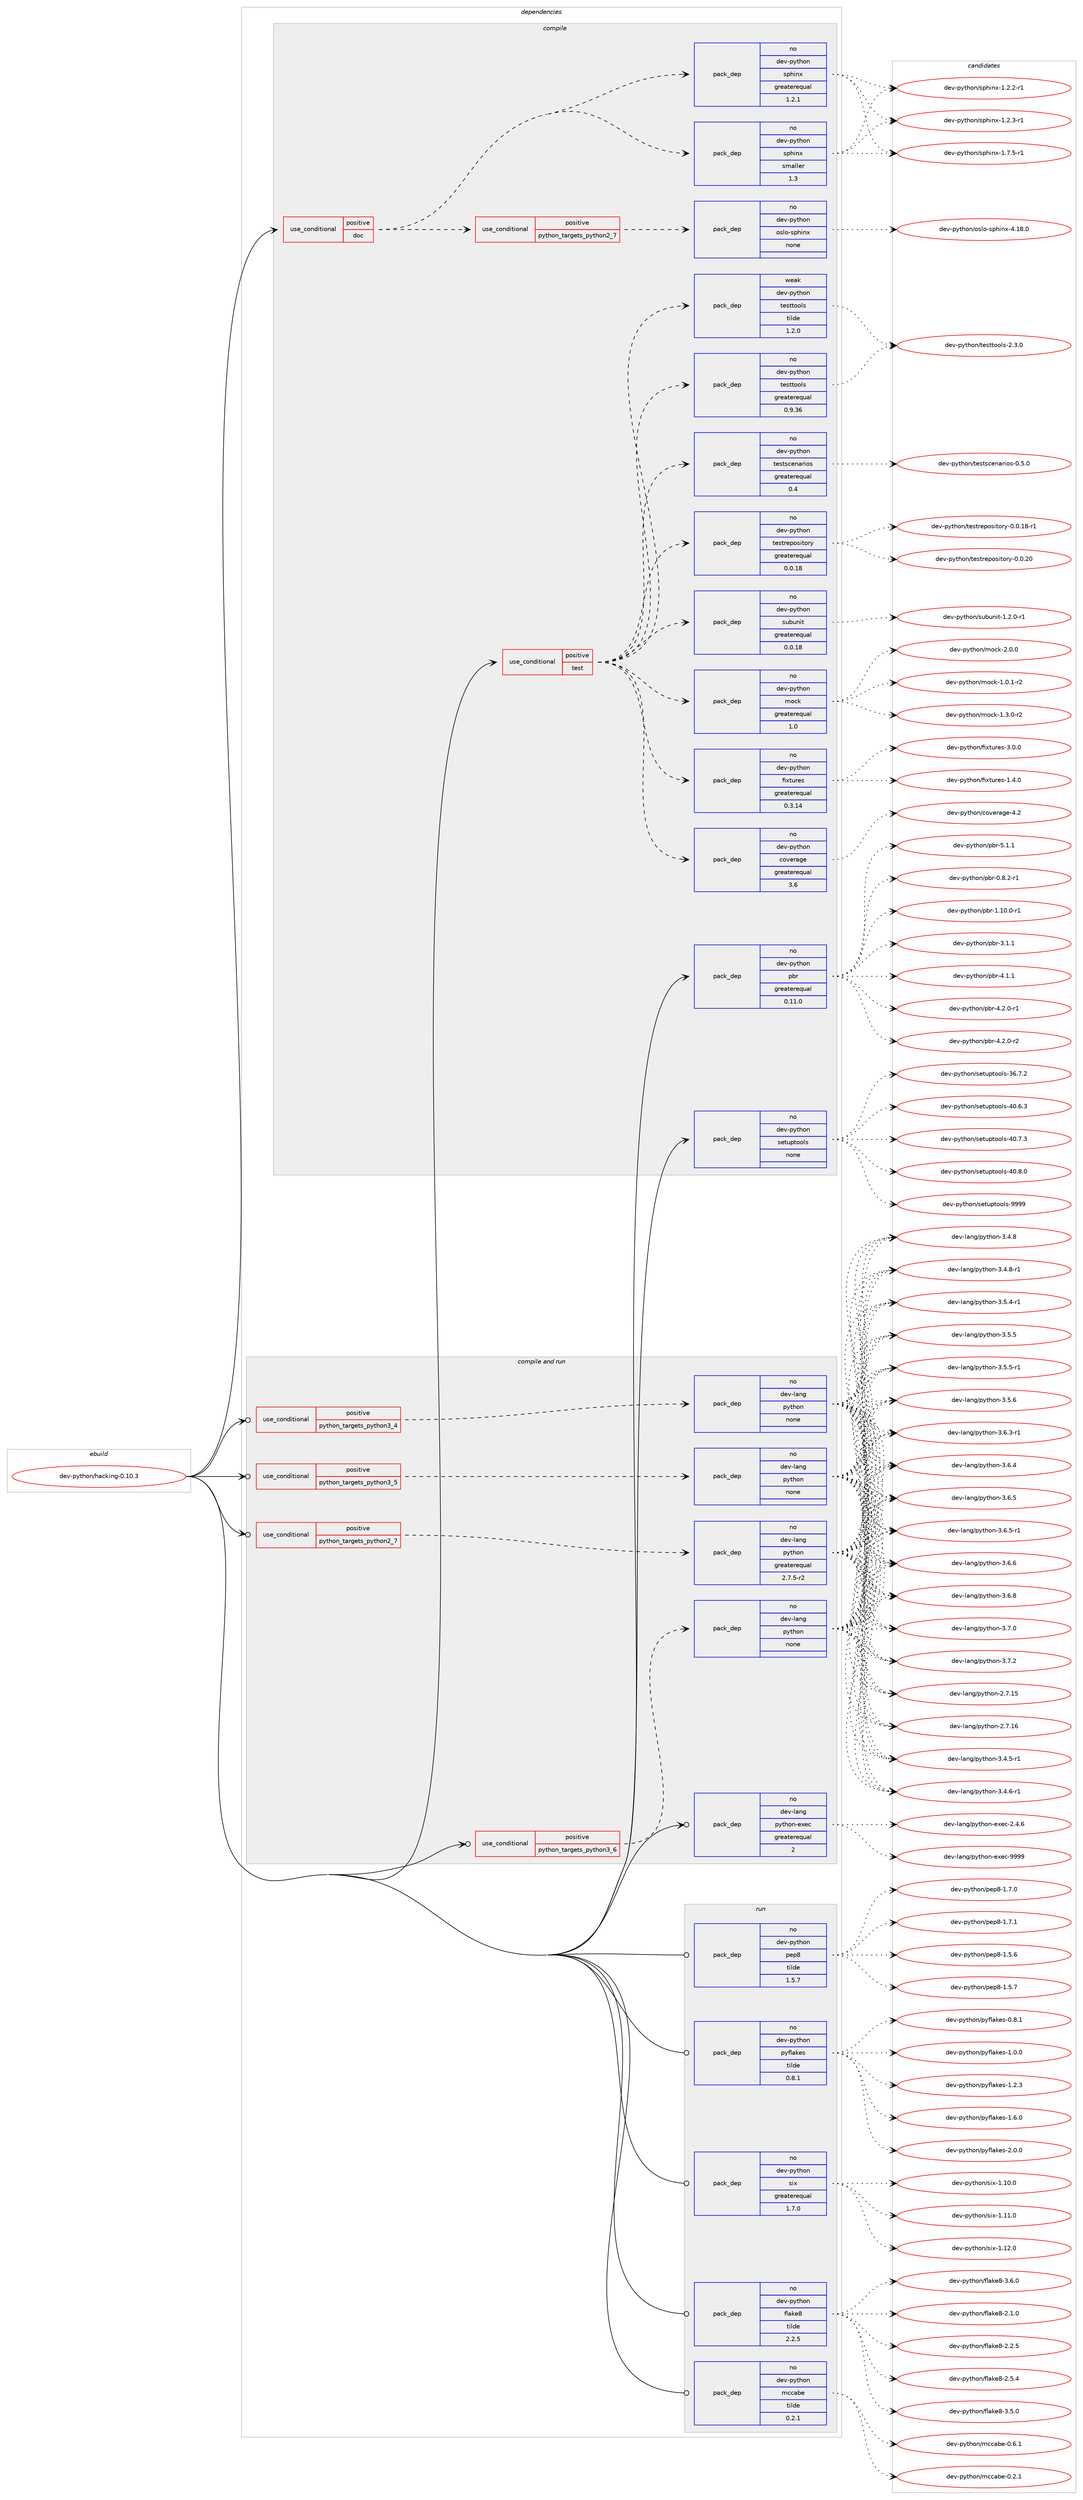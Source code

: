 digraph prolog {

# *************
# Graph options
# *************

newrank=true;
concentrate=true;
compound=true;
graph [rankdir=LR,fontname=Helvetica,fontsize=10,ranksep=1.5];#, ranksep=2.5, nodesep=0.2];
edge  [arrowhead=vee];
node  [fontname=Helvetica,fontsize=10];

# **********
# The ebuild
# **********

subgraph cluster_leftcol {
color=gray;
rank=same;
label=<<i>ebuild</i>>;
id [label="dev-python/hacking-0.10.3", color=red, width=4, href="../dev-python/hacking-0.10.3.svg"];
}

# ****************
# The dependencies
# ****************

subgraph cluster_midcol {
color=gray;
label=<<i>dependencies</i>>;
subgraph cluster_compile {
fillcolor="#eeeeee";
style=filled;
label=<<i>compile</i>>;
subgraph cond375300 {
dependency1412473 [label=<<TABLE BORDER="0" CELLBORDER="1" CELLSPACING="0" CELLPADDING="4"><TR><TD ROWSPAN="3" CELLPADDING="10">use_conditional</TD></TR><TR><TD>positive</TD></TR><TR><TD>doc</TD></TR></TABLE>>, shape=none, color=red];
subgraph pack1013904 {
dependency1412474 [label=<<TABLE BORDER="0" CELLBORDER="1" CELLSPACING="0" CELLPADDING="4" WIDTH="220"><TR><TD ROWSPAN="6" CELLPADDING="30">pack_dep</TD></TR><TR><TD WIDTH="110">no</TD></TR><TR><TD>dev-python</TD></TR><TR><TD>sphinx</TD></TR><TR><TD>greaterequal</TD></TR><TR><TD>1.2.1</TD></TR></TABLE>>, shape=none, color=blue];
}
dependency1412473:e -> dependency1412474:w [weight=20,style="dashed",arrowhead="vee"];
subgraph pack1013905 {
dependency1412475 [label=<<TABLE BORDER="0" CELLBORDER="1" CELLSPACING="0" CELLPADDING="4" WIDTH="220"><TR><TD ROWSPAN="6" CELLPADDING="30">pack_dep</TD></TR><TR><TD WIDTH="110">no</TD></TR><TR><TD>dev-python</TD></TR><TR><TD>sphinx</TD></TR><TR><TD>smaller</TD></TR><TR><TD>1.3</TD></TR></TABLE>>, shape=none, color=blue];
}
dependency1412473:e -> dependency1412475:w [weight=20,style="dashed",arrowhead="vee"];
subgraph cond375301 {
dependency1412476 [label=<<TABLE BORDER="0" CELLBORDER="1" CELLSPACING="0" CELLPADDING="4"><TR><TD ROWSPAN="3" CELLPADDING="10">use_conditional</TD></TR><TR><TD>positive</TD></TR><TR><TD>python_targets_python2_7</TD></TR></TABLE>>, shape=none, color=red];
subgraph pack1013906 {
dependency1412477 [label=<<TABLE BORDER="0" CELLBORDER="1" CELLSPACING="0" CELLPADDING="4" WIDTH="220"><TR><TD ROWSPAN="6" CELLPADDING="30">pack_dep</TD></TR><TR><TD WIDTH="110">no</TD></TR><TR><TD>dev-python</TD></TR><TR><TD>oslo-sphinx</TD></TR><TR><TD>none</TD></TR><TR><TD></TD></TR></TABLE>>, shape=none, color=blue];
}
dependency1412476:e -> dependency1412477:w [weight=20,style="dashed",arrowhead="vee"];
}
dependency1412473:e -> dependency1412476:w [weight=20,style="dashed",arrowhead="vee"];
}
id:e -> dependency1412473:w [weight=20,style="solid",arrowhead="vee"];
subgraph cond375302 {
dependency1412478 [label=<<TABLE BORDER="0" CELLBORDER="1" CELLSPACING="0" CELLPADDING="4"><TR><TD ROWSPAN="3" CELLPADDING="10">use_conditional</TD></TR><TR><TD>positive</TD></TR><TR><TD>test</TD></TR></TABLE>>, shape=none, color=red];
subgraph pack1013907 {
dependency1412479 [label=<<TABLE BORDER="0" CELLBORDER="1" CELLSPACING="0" CELLPADDING="4" WIDTH="220"><TR><TD ROWSPAN="6" CELLPADDING="30">pack_dep</TD></TR><TR><TD WIDTH="110">no</TD></TR><TR><TD>dev-python</TD></TR><TR><TD>coverage</TD></TR><TR><TD>greaterequal</TD></TR><TR><TD>3.6</TD></TR></TABLE>>, shape=none, color=blue];
}
dependency1412478:e -> dependency1412479:w [weight=20,style="dashed",arrowhead="vee"];
subgraph pack1013908 {
dependency1412480 [label=<<TABLE BORDER="0" CELLBORDER="1" CELLSPACING="0" CELLPADDING="4" WIDTH="220"><TR><TD ROWSPAN="6" CELLPADDING="30">pack_dep</TD></TR><TR><TD WIDTH="110">no</TD></TR><TR><TD>dev-python</TD></TR><TR><TD>fixtures</TD></TR><TR><TD>greaterequal</TD></TR><TR><TD>0.3.14</TD></TR></TABLE>>, shape=none, color=blue];
}
dependency1412478:e -> dependency1412480:w [weight=20,style="dashed",arrowhead="vee"];
subgraph pack1013909 {
dependency1412481 [label=<<TABLE BORDER="0" CELLBORDER="1" CELLSPACING="0" CELLPADDING="4" WIDTH="220"><TR><TD ROWSPAN="6" CELLPADDING="30">pack_dep</TD></TR><TR><TD WIDTH="110">no</TD></TR><TR><TD>dev-python</TD></TR><TR><TD>mock</TD></TR><TR><TD>greaterequal</TD></TR><TR><TD>1.0</TD></TR></TABLE>>, shape=none, color=blue];
}
dependency1412478:e -> dependency1412481:w [weight=20,style="dashed",arrowhead="vee"];
subgraph pack1013910 {
dependency1412482 [label=<<TABLE BORDER="0" CELLBORDER="1" CELLSPACING="0" CELLPADDING="4" WIDTH="220"><TR><TD ROWSPAN="6" CELLPADDING="30">pack_dep</TD></TR><TR><TD WIDTH="110">no</TD></TR><TR><TD>dev-python</TD></TR><TR><TD>subunit</TD></TR><TR><TD>greaterequal</TD></TR><TR><TD>0.0.18</TD></TR></TABLE>>, shape=none, color=blue];
}
dependency1412478:e -> dependency1412482:w [weight=20,style="dashed",arrowhead="vee"];
subgraph pack1013911 {
dependency1412483 [label=<<TABLE BORDER="0" CELLBORDER="1" CELLSPACING="0" CELLPADDING="4" WIDTH="220"><TR><TD ROWSPAN="6" CELLPADDING="30">pack_dep</TD></TR><TR><TD WIDTH="110">no</TD></TR><TR><TD>dev-python</TD></TR><TR><TD>testrepository</TD></TR><TR><TD>greaterequal</TD></TR><TR><TD>0.0.18</TD></TR></TABLE>>, shape=none, color=blue];
}
dependency1412478:e -> dependency1412483:w [weight=20,style="dashed",arrowhead="vee"];
subgraph pack1013912 {
dependency1412484 [label=<<TABLE BORDER="0" CELLBORDER="1" CELLSPACING="0" CELLPADDING="4" WIDTH="220"><TR><TD ROWSPAN="6" CELLPADDING="30">pack_dep</TD></TR><TR><TD WIDTH="110">no</TD></TR><TR><TD>dev-python</TD></TR><TR><TD>testscenarios</TD></TR><TR><TD>greaterequal</TD></TR><TR><TD>0.4</TD></TR></TABLE>>, shape=none, color=blue];
}
dependency1412478:e -> dependency1412484:w [weight=20,style="dashed",arrowhead="vee"];
subgraph pack1013913 {
dependency1412485 [label=<<TABLE BORDER="0" CELLBORDER="1" CELLSPACING="0" CELLPADDING="4" WIDTH="220"><TR><TD ROWSPAN="6" CELLPADDING="30">pack_dep</TD></TR><TR><TD WIDTH="110">no</TD></TR><TR><TD>dev-python</TD></TR><TR><TD>testtools</TD></TR><TR><TD>greaterequal</TD></TR><TR><TD>0.9.36</TD></TR></TABLE>>, shape=none, color=blue];
}
dependency1412478:e -> dependency1412485:w [weight=20,style="dashed",arrowhead="vee"];
subgraph pack1013914 {
dependency1412486 [label=<<TABLE BORDER="0" CELLBORDER="1" CELLSPACING="0" CELLPADDING="4" WIDTH="220"><TR><TD ROWSPAN="6" CELLPADDING="30">pack_dep</TD></TR><TR><TD WIDTH="110">weak</TD></TR><TR><TD>dev-python</TD></TR><TR><TD>testtools</TD></TR><TR><TD>tilde</TD></TR><TR><TD>1.2.0</TD></TR></TABLE>>, shape=none, color=blue];
}
dependency1412478:e -> dependency1412486:w [weight=20,style="dashed",arrowhead="vee"];
}
id:e -> dependency1412478:w [weight=20,style="solid",arrowhead="vee"];
subgraph pack1013915 {
dependency1412487 [label=<<TABLE BORDER="0" CELLBORDER="1" CELLSPACING="0" CELLPADDING="4" WIDTH="220"><TR><TD ROWSPAN="6" CELLPADDING="30">pack_dep</TD></TR><TR><TD WIDTH="110">no</TD></TR><TR><TD>dev-python</TD></TR><TR><TD>pbr</TD></TR><TR><TD>greaterequal</TD></TR><TR><TD>0.11.0</TD></TR></TABLE>>, shape=none, color=blue];
}
id:e -> dependency1412487:w [weight=20,style="solid",arrowhead="vee"];
subgraph pack1013916 {
dependency1412488 [label=<<TABLE BORDER="0" CELLBORDER="1" CELLSPACING="0" CELLPADDING="4" WIDTH="220"><TR><TD ROWSPAN="6" CELLPADDING="30">pack_dep</TD></TR><TR><TD WIDTH="110">no</TD></TR><TR><TD>dev-python</TD></TR><TR><TD>setuptools</TD></TR><TR><TD>none</TD></TR><TR><TD></TD></TR></TABLE>>, shape=none, color=blue];
}
id:e -> dependency1412488:w [weight=20,style="solid",arrowhead="vee"];
}
subgraph cluster_compileandrun {
fillcolor="#eeeeee";
style=filled;
label=<<i>compile and run</i>>;
subgraph cond375303 {
dependency1412489 [label=<<TABLE BORDER="0" CELLBORDER="1" CELLSPACING="0" CELLPADDING="4"><TR><TD ROWSPAN="3" CELLPADDING="10">use_conditional</TD></TR><TR><TD>positive</TD></TR><TR><TD>python_targets_python2_7</TD></TR></TABLE>>, shape=none, color=red];
subgraph pack1013917 {
dependency1412490 [label=<<TABLE BORDER="0" CELLBORDER="1" CELLSPACING="0" CELLPADDING="4" WIDTH="220"><TR><TD ROWSPAN="6" CELLPADDING="30">pack_dep</TD></TR><TR><TD WIDTH="110">no</TD></TR><TR><TD>dev-lang</TD></TR><TR><TD>python</TD></TR><TR><TD>greaterequal</TD></TR><TR><TD>2.7.5-r2</TD></TR></TABLE>>, shape=none, color=blue];
}
dependency1412489:e -> dependency1412490:w [weight=20,style="dashed",arrowhead="vee"];
}
id:e -> dependency1412489:w [weight=20,style="solid",arrowhead="odotvee"];
subgraph cond375304 {
dependency1412491 [label=<<TABLE BORDER="0" CELLBORDER="1" CELLSPACING="0" CELLPADDING="4"><TR><TD ROWSPAN="3" CELLPADDING="10">use_conditional</TD></TR><TR><TD>positive</TD></TR><TR><TD>python_targets_python3_4</TD></TR></TABLE>>, shape=none, color=red];
subgraph pack1013918 {
dependency1412492 [label=<<TABLE BORDER="0" CELLBORDER="1" CELLSPACING="0" CELLPADDING="4" WIDTH="220"><TR><TD ROWSPAN="6" CELLPADDING="30">pack_dep</TD></TR><TR><TD WIDTH="110">no</TD></TR><TR><TD>dev-lang</TD></TR><TR><TD>python</TD></TR><TR><TD>none</TD></TR><TR><TD></TD></TR></TABLE>>, shape=none, color=blue];
}
dependency1412491:e -> dependency1412492:w [weight=20,style="dashed",arrowhead="vee"];
}
id:e -> dependency1412491:w [weight=20,style="solid",arrowhead="odotvee"];
subgraph cond375305 {
dependency1412493 [label=<<TABLE BORDER="0" CELLBORDER="1" CELLSPACING="0" CELLPADDING="4"><TR><TD ROWSPAN="3" CELLPADDING="10">use_conditional</TD></TR><TR><TD>positive</TD></TR><TR><TD>python_targets_python3_5</TD></TR></TABLE>>, shape=none, color=red];
subgraph pack1013919 {
dependency1412494 [label=<<TABLE BORDER="0" CELLBORDER="1" CELLSPACING="0" CELLPADDING="4" WIDTH="220"><TR><TD ROWSPAN="6" CELLPADDING="30">pack_dep</TD></TR><TR><TD WIDTH="110">no</TD></TR><TR><TD>dev-lang</TD></TR><TR><TD>python</TD></TR><TR><TD>none</TD></TR><TR><TD></TD></TR></TABLE>>, shape=none, color=blue];
}
dependency1412493:e -> dependency1412494:w [weight=20,style="dashed",arrowhead="vee"];
}
id:e -> dependency1412493:w [weight=20,style="solid",arrowhead="odotvee"];
subgraph cond375306 {
dependency1412495 [label=<<TABLE BORDER="0" CELLBORDER="1" CELLSPACING="0" CELLPADDING="4"><TR><TD ROWSPAN="3" CELLPADDING="10">use_conditional</TD></TR><TR><TD>positive</TD></TR><TR><TD>python_targets_python3_6</TD></TR></TABLE>>, shape=none, color=red];
subgraph pack1013920 {
dependency1412496 [label=<<TABLE BORDER="0" CELLBORDER="1" CELLSPACING="0" CELLPADDING="4" WIDTH="220"><TR><TD ROWSPAN="6" CELLPADDING="30">pack_dep</TD></TR><TR><TD WIDTH="110">no</TD></TR><TR><TD>dev-lang</TD></TR><TR><TD>python</TD></TR><TR><TD>none</TD></TR><TR><TD></TD></TR></TABLE>>, shape=none, color=blue];
}
dependency1412495:e -> dependency1412496:w [weight=20,style="dashed",arrowhead="vee"];
}
id:e -> dependency1412495:w [weight=20,style="solid",arrowhead="odotvee"];
subgraph pack1013921 {
dependency1412497 [label=<<TABLE BORDER="0" CELLBORDER="1" CELLSPACING="0" CELLPADDING="4" WIDTH="220"><TR><TD ROWSPAN="6" CELLPADDING="30">pack_dep</TD></TR><TR><TD WIDTH="110">no</TD></TR><TR><TD>dev-lang</TD></TR><TR><TD>python-exec</TD></TR><TR><TD>greaterequal</TD></TR><TR><TD>2</TD></TR></TABLE>>, shape=none, color=blue];
}
id:e -> dependency1412497:w [weight=20,style="solid",arrowhead="odotvee"];
}
subgraph cluster_run {
fillcolor="#eeeeee";
style=filled;
label=<<i>run</i>>;
subgraph pack1013922 {
dependency1412498 [label=<<TABLE BORDER="0" CELLBORDER="1" CELLSPACING="0" CELLPADDING="4" WIDTH="220"><TR><TD ROWSPAN="6" CELLPADDING="30">pack_dep</TD></TR><TR><TD WIDTH="110">no</TD></TR><TR><TD>dev-python</TD></TR><TR><TD>flake8</TD></TR><TR><TD>tilde</TD></TR><TR><TD>2.2.5</TD></TR></TABLE>>, shape=none, color=blue];
}
id:e -> dependency1412498:w [weight=20,style="solid",arrowhead="odot"];
subgraph pack1013923 {
dependency1412499 [label=<<TABLE BORDER="0" CELLBORDER="1" CELLSPACING="0" CELLPADDING="4" WIDTH="220"><TR><TD ROWSPAN="6" CELLPADDING="30">pack_dep</TD></TR><TR><TD WIDTH="110">no</TD></TR><TR><TD>dev-python</TD></TR><TR><TD>mccabe</TD></TR><TR><TD>tilde</TD></TR><TR><TD>0.2.1</TD></TR></TABLE>>, shape=none, color=blue];
}
id:e -> dependency1412499:w [weight=20,style="solid",arrowhead="odot"];
subgraph pack1013924 {
dependency1412500 [label=<<TABLE BORDER="0" CELLBORDER="1" CELLSPACING="0" CELLPADDING="4" WIDTH="220"><TR><TD ROWSPAN="6" CELLPADDING="30">pack_dep</TD></TR><TR><TD WIDTH="110">no</TD></TR><TR><TD>dev-python</TD></TR><TR><TD>pep8</TD></TR><TR><TD>tilde</TD></TR><TR><TD>1.5.7</TD></TR></TABLE>>, shape=none, color=blue];
}
id:e -> dependency1412500:w [weight=20,style="solid",arrowhead="odot"];
subgraph pack1013925 {
dependency1412501 [label=<<TABLE BORDER="0" CELLBORDER="1" CELLSPACING="0" CELLPADDING="4" WIDTH="220"><TR><TD ROWSPAN="6" CELLPADDING="30">pack_dep</TD></TR><TR><TD WIDTH="110">no</TD></TR><TR><TD>dev-python</TD></TR><TR><TD>pyflakes</TD></TR><TR><TD>tilde</TD></TR><TR><TD>0.8.1</TD></TR></TABLE>>, shape=none, color=blue];
}
id:e -> dependency1412501:w [weight=20,style="solid",arrowhead="odot"];
subgraph pack1013926 {
dependency1412502 [label=<<TABLE BORDER="0" CELLBORDER="1" CELLSPACING="0" CELLPADDING="4" WIDTH="220"><TR><TD ROWSPAN="6" CELLPADDING="30">pack_dep</TD></TR><TR><TD WIDTH="110">no</TD></TR><TR><TD>dev-python</TD></TR><TR><TD>six</TD></TR><TR><TD>greaterequal</TD></TR><TR><TD>1.7.0</TD></TR></TABLE>>, shape=none, color=blue];
}
id:e -> dependency1412502:w [weight=20,style="solid",arrowhead="odot"];
}
}

# **************
# The candidates
# **************

subgraph cluster_choices {
rank=same;
color=gray;
label=<<i>candidates</i>>;

subgraph choice1013904 {
color=black;
nodesep=1;
choice10010111845112121116104111110471151121041051101204549465046504511449 [label="dev-python/sphinx-1.2.2-r1", color=red, width=4,href="../dev-python/sphinx-1.2.2-r1.svg"];
choice10010111845112121116104111110471151121041051101204549465046514511449 [label="dev-python/sphinx-1.2.3-r1", color=red, width=4,href="../dev-python/sphinx-1.2.3-r1.svg"];
choice10010111845112121116104111110471151121041051101204549465546534511449 [label="dev-python/sphinx-1.7.5-r1", color=red, width=4,href="../dev-python/sphinx-1.7.5-r1.svg"];
dependency1412474:e -> choice10010111845112121116104111110471151121041051101204549465046504511449:w [style=dotted,weight="100"];
dependency1412474:e -> choice10010111845112121116104111110471151121041051101204549465046514511449:w [style=dotted,weight="100"];
dependency1412474:e -> choice10010111845112121116104111110471151121041051101204549465546534511449:w [style=dotted,weight="100"];
}
subgraph choice1013905 {
color=black;
nodesep=1;
choice10010111845112121116104111110471151121041051101204549465046504511449 [label="dev-python/sphinx-1.2.2-r1", color=red, width=4,href="../dev-python/sphinx-1.2.2-r1.svg"];
choice10010111845112121116104111110471151121041051101204549465046514511449 [label="dev-python/sphinx-1.2.3-r1", color=red, width=4,href="../dev-python/sphinx-1.2.3-r1.svg"];
choice10010111845112121116104111110471151121041051101204549465546534511449 [label="dev-python/sphinx-1.7.5-r1", color=red, width=4,href="../dev-python/sphinx-1.7.5-r1.svg"];
dependency1412475:e -> choice10010111845112121116104111110471151121041051101204549465046504511449:w [style=dotted,weight="100"];
dependency1412475:e -> choice10010111845112121116104111110471151121041051101204549465046514511449:w [style=dotted,weight="100"];
dependency1412475:e -> choice10010111845112121116104111110471151121041051101204549465546534511449:w [style=dotted,weight="100"];
}
subgraph choice1013906 {
color=black;
nodesep=1;
choice10010111845112121116104111110471111151081114511511210410511012045524649564648 [label="dev-python/oslo-sphinx-4.18.0", color=red, width=4,href="../dev-python/oslo-sphinx-4.18.0.svg"];
dependency1412477:e -> choice10010111845112121116104111110471111151081114511511210410511012045524649564648:w [style=dotted,weight="100"];
}
subgraph choice1013907 {
color=black;
nodesep=1;
choice1001011184511212111610411111047991111181011149710310145524650 [label="dev-python/coverage-4.2", color=red, width=4,href="../dev-python/coverage-4.2.svg"];
dependency1412479:e -> choice1001011184511212111610411111047991111181011149710310145524650:w [style=dotted,weight="100"];
}
subgraph choice1013908 {
color=black;
nodesep=1;
choice1001011184511212111610411111047102105120116117114101115454946524648 [label="dev-python/fixtures-1.4.0", color=red, width=4,href="../dev-python/fixtures-1.4.0.svg"];
choice1001011184511212111610411111047102105120116117114101115455146484648 [label="dev-python/fixtures-3.0.0", color=red, width=4,href="../dev-python/fixtures-3.0.0.svg"];
dependency1412480:e -> choice1001011184511212111610411111047102105120116117114101115454946524648:w [style=dotted,weight="100"];
dependency1412480:e -> choice1001011184511212111610411111047102105120116117114101115455146484648:w [style=dotted,weight="100"];
}
subgraph choice1013909 {
color=black;
nodesep=1;
choice1001011184511212111610411111047109111991074549464846494511450 [label="dev-python/mock-1.0.1-r2", color=red, width=4,href="../dev-python/mock-1.0.1-r2.svg"];
choice1001011184511212111610411111047109111991074549465146484511450 [label="dev-python/mock-1.3.0-r2", color=red, width=4,href="../dev-python/mock-1.3.0-r2.svg"];
choice100101118451121211161041111104710911199107455046484648 [label="dev-python/mock-2.0.0", color=red, width=4,href="../dev-python/mock-2.0.0.svg"];
dependency1412481:e -> choice1001011184511212111610411111047109111991074549464846494511450:w [style=dotted,weight="100"];
dependency1412481:e -> choice1001011184511212111610411111047109111991074549465146484511450:w [style=dotted,weight="100"];
dependency1412481:e -> choice100101118451121211161041111104710911199107455046484648:w [style=dotted,weight="100"];
}
subgraph choice1013910 {
color=black;
nodesep=1;
choice1001011184511212111610411111047115117981171101051164549465046484511449 [label="dev-python/subunit-1.2.0-r1", color=red, width=4,href="../dev-python/subunit-1.2.0-r1.svg"];
dependency1412482:e -> choice1001011184511212111610411111047115117981171101051164549465046484511449:w [style=dotted,weight="100"];
}
subgraph choice1013911 {
color=black;
nodesep=1;
choice1001011184511212111610411111047116101115116114101112111115105116111114121454846484649564511449 [label="dev-python/testrepository-0.0.18-r1", color=red, width=4,href="../dev-python/testrepository-0.0.18-r1.svg"];
choice100101118451121211161041111104711610111511611410111211111510511611111412145484648465048 [label="dev-python/testrepository-0.0.20", color=red, width=4,href="../dev-python/testrepository-0.0.20.svg"];
dependency1412483:e -> choice1001011184511212111610411111047116101115116114101112111115105116111114121454846484649564511449:w [style=dotted,weight="100"];
dependency1412483:e -> choice100101118451121211161041111104711610111511611410111211111510511611111412145484648465048:w [style=dotted,weight="100"];
}
subgraph choice1013912 {
color=black;
nodesep=1;
choice10010111845112121116104111110471161011151161159910111097114105111115454846534648 [label="dev-python/testscenarios-0.5.0", color=red, width=4,href="../dev-python/testscenarios-0.5.0.svg"];
dependency1412484:e -> choice10010111845112121116104111110471161011151161159910111097114105111115454846534648:w [style=dotted,weight="100"];
}
subgraph choice1013913 {
color=black;
nodesep=1;
choice1001011184511212111610411111047116101115116116111111108115455046514648 [label="dev-python/testtools-2.3.0", color=red, width=4,href="../dev-python/testtools-2.3.0.svg"];
dependency1412485:e -> choice1001011184511212111610411111047116101115116116111111108115455046514648:w [style=dotted,weight="100"];
}
subgraph choice1013914 {
color=black;
nodesep=1;
choice1001011184511212111610411111047116101115116116111111108115455046514648 [label="dev-python/testtools-2.3.0", color=red, width=4,href="../dev-python/testtools-2.3.0.svg"];
dependency1412486:e -> choice1001011184511212111610411111047116101115116116111111108115455046514648:w [style=dotted,weight="100"];
}
subgraph choice1013915 {
color=black;
nodesep=1;
choice1001011184511212111610411111047112981144548465646504511449 [label="dev-python/pbr-0.8.2-r1", color=red, width=4,href="../dev-python/pbr-0.8.2-r1.svg"];
choice100101118451121211161041111104711298114454946494846484511449 [label="dev-python/pbr-1.10.0-r1", color=red, width=4,href="../dev-python/pbr-1.10.0-r1.svg"];
choice100101118451121211161041111104711298114455146494649 [label="dev-python/pbr-3.1.1", color=red, width=4,href="../dev-python/pbr-3.1.1.svg"];
choice100101118451121211161041111104711298114455246494649 [label="dev-python/pbr-4.1.1", color=red, width=4,href="../dev-python/pbr-4.1.1.svg"];
choice1001011184511212111610411111047112981144552465046484511449 [label="dev-python/pbr-4.2.0-r1", color=red, width=4,href="../dev-python/pbr-4.2.0-r1.svg"];
choice1001011184511212111610411111047112981144552465046484511450 [label="dev-python/pbr-4.2.0-r2", color=red, width=4,href="../dev-python/pbr-4.2.0-r2.svg"];
choice100101118451121211161041111104711298114455346494649 [label="dev-python/pbr-5.1.1", color=red, width=4,href="../dev-python/pbr-5.1.1.svg"];
dependency1412487:e -> choice1001011184511212111610411111047112981144548465646504511449:w [style=dotted,weight="100"];
dependency1412487:e -> choice100101118451121211161041111104711298114454946494846484511449:w [style=dotted,weight="100"];
dependency1412487:e -> choice100101118451121211161041111104711298114455146494649:w [style=dotted,weight="100"];
dependency1412487:e -> choice100101118451121211161041111104711298114455246494649:w [style=dotted,weight="100"];
dependency1412487:e -> choice1001011184511212111610411111047112981144552465046484511449:w [style=dotted,weight="100"];
dependency1412487:e -> choice1001011184511212111610411111047112981144552465046484511450:w [style=dotted,weight="100"];
dependency1412487:e -> choice100101118451121211161041111104711298114455346494649:w [style=dotted,weight="100"];
}
subgraph choice1013916 {
color=black;
nodesep=1;
choice100101118451121211161041111104711510111611711211611111110811545515446554650 [label="dev-python/setuptools-36.7.2", color=red, width=4,href="../dev-python/setuptools-36.7.2.svg"];
choice100101118451121211161041111104711510111611711211611111110811545524846544651 [label="dev-python/setuptools-40.6.3", color=red, width=4,href="../dev-python/setuptools-40.6.3.svg"];
choice100101118451121211161041111104711510111611711211611111110811545524846554651 [label="dev-python/setuptools-40.7.3", color=red, width=4,href="../dev-python/setuptools-40.7.3.svg"];
choice100101118451121211161041111104711510111611711211611111110811545524846564648 [label="dev-python/setuptools-40.8.0", color=red, width=4,href="../dev-python/setuptools-40.8.0.svg"];
choice10010111845112121116104111110471151011161171121161111111081154557575757 [label="dev-python/setuptools-9999", color=red, width=4,href="../dev-python/setuptools-9999.svg"];
dependency1412488:e -> choice100101118451121211161041111104711510111611711211611111110811545515446554650:w [style=dotted,weight="100"];
dependency1412488:e -> choice100101118451121211161041111104711510111611711211611111110811545524846544651:w [style=dotted,weight="100"];
dependency1412488:e -> choice100101118451121211161041111104711510111611711211611111110811545524846554651:w [style=dotted,weight="100"];
dependency1412488:e -> choice100101118451121211161041111104711510111611711211611111110811545524846564648:w [style=dotted,weight="100"];
dependency1412488:e -> choice10010111845112121116104111110471151011161171121161111111081154557575757:w [style=dotted,weight="100"];
}
subgraph choice1013917 {
color=black;
nodesep=1;
choice10010111845108971101034711212111610411111045504655464953 [label="dev-lang/python-2.7.15", color=red, width=4,href="../dev-lang/python-2.7.15.svg"];
choice10010111845108971101034711212111610411111045504655464954 [label="dev-lang/python-2.7.16", color=red, width=4,href="../dev-lang/python-2.7.16.svg"];
choice1001011184510897110103471121211161041111104551465246534511449 [label="dev-lang/python-3.4.5-r1", color=red, width=4,href="../dev-lang/python-3.4.5-r1.svg"];
choice1001011184510897110103471121211161041111104551465246544511449 [label="dev-lang/python-3.4.6-r1", color=red, width=4,href="../dev-lang/python-3.4.6-r1.svg"];
choice100101118451089711010347112121116104111110455146524656 [label="dev-lang/python-3.4.8", color=red, width=4,href="../dev-lang/python-3.4.8.svg"];
choice1001011184510897110103471121211161041111104551465246564511449 [label="dev-lang/python-3.4.8-r1", color=red, width=4,href="../dev-lang/python-3.4.8-r1.svg"];
choice1001011184510897110103471121211161041111104551465346524511449 [label="dev-lang/python-3.5.4-r1", color=red, width=4,href="../dev-lang/python-3.5.4-r1.svg"];
choice100101118451089711010347112121116104111110455146534653 [label="dev-lang/python-3.5.5", color=red, width=4,href="../dev-lang/python-3.5.5.svg"];
choice1001011184510897110103471121211161041111104551465346534511449 [label="dev-lang/python-3.5.5-r1", color=red, width=4,href="../dev-lang/python-3.5.5-r1.svg"];
choice100101118451089711010347112121116104111110455146534654 [label="dev-lang/python-3.5.6", color=red, width=4,href="../dev-lang/python-3.5.6.svg"];
choice1001011184510897110103471121211161041111104551465446514511449 [label="dev-lang/python-3.6.3-r1", color=red, width=4,href="../dev-lang/python-3.6.3-r1.svg"];
choice100101118451089711010347112121116104111110455146544652 [label="dev-lang/python-3.6.4", color=red, width=4,href="../dev-lang/python-3.6.4.svg"];
choice100101118451089711010347112121116104111110455146544653 [label="dev-lang/python-3.6.5", color=red, width=4,href="../dev-lang/python-3.6.5.svg"];
choice1001011184510897110103471121211161041111104551465446534511449 [label="dev-lang/python-3.6.5-r1", color=red, width=4,href="../dev-lang/python-3.6.5-r1.svg"];
choice100101118451089711010347112121116104111110455146544654 [label="dev-lang/python-3.6.6", color=red, width=4,href="../dev-lang/python-3.6.6.svg"];
choice100101118451089711010347112121116104111110455146544656 [label="dev-lang/python-3.6.8", color=red, width=4,href="../dev-lang/python-3.6.8.svg"];
choice100101118451089711010347112121116104111110455146554648 [label="dev-lang/python-3.7.0", color=red, width=4,href="../dev-lang/python-3.7.0.svg"];
choice100101118451089711010347112121116104111110455146554650 [label="dev-lang/python-3.7.2", color=red, width=4,href="../dev-lang/python-3.7.2.svg"];
dependency1412490:e -> choice10010111845108971101034711212111610411111045504655464953:w [style=dotted,weight="100"];
dependency1412490:e -> choice10010111845108971101034711212111610411111045504655464954:w [style=dotted,weight="100"];
dependency1412490:e -> choice1001011184510897110103471121211161041111104551465246534511449:w [style=dotted,weight="100"];
dependency1412490:e -> choice1001011184510897110103471121211161041111104551465246544511449:w [style=dotted,weight="100"];
dependency1412490:e -> choice100101118451089711010347112121116104111110455146524656:w [style=dotted,weight="100"];
dependency1412490:e -> choice1001011184510897110103471121211161041111104551465246564511449:w [style=dotted,weight="100"];
dependency1412490:e -> choice1001011184510897110103471121211161041111104551465346524511449:w [style=dotted,weight="100"];
dependency1412490:e -> choice100101118451089711010347112121116104111110455146534653:w [style=dotted,weight="100"];
dependency1412490:e -> choice1001011184510897110103471121211161041111104551465346534511449:w [style=dotted,weight="100"];
dependency1412490:e -> choice100101118451089711010347112121116104111110455146534654:w [style=dotted,weight="100"];
dependency1412490:e -> choice1001011184510897110103471121211161041111104551465446514511449:w [style=dotted,weight="100"];
dependency1412490:e -> choice100101118451089711010347112121116104111110455146544652:w [style=dotted,weight="100"];
dependency1412490:e -> choice100101118451089711010347112121116104111110455146544653:w [style=dotted,weight="100"];
dependency1412490:e -> choice1001011184510897110103471121211161041111104551465446534511449:w [style=dotted,weight="100"];
dependency1412490:e -> choice100101118451089711010347112121116104111110455146544654:w [style=dotted,weight="100"];
dependency1412490:e -> choice100101118451089711010347112121116104111110455146544656:w [style=dotted,weight="100"];
dependency1412490:e -> choice100101118451089711010347112121116104111110455146554648:w [style=dotted,weight="100"];
dependency1412490:e -> choice100101118451089711010347112121116104111110455146554650:w [style=dotted,weight="100"];
}
subgraph choice1013918 {
color=black;
nodesep=1;
choice10010111845108971101034711212111610411111045504655464953 [label="dev-lang/python-2.7.15", color=red, width=4,href="../dev-lang/python-2.7.15.svg"];
choice10010111845108971101034711212111610411111045504655464954 [label="dev-lang/python-2.7.16", color=red, width=4,href="../dev-lang/python-2.7.16.svg"];
choice1001011184510897110103471121211161041111104551465246534511449 [label="dev-lang/python-3.4.5-r1", color=red, width=4,href="../dev-lang/python-3.4.5-r1.svg"];
choice1001011184510897110103471121211161041111104551465246544511449 [label="dev-lang/python-3.4.6-r1", color=red, width=4,href="../dev-lang/python-3.4.6-r1.svg"];
choice100101118451089711010347112121116104111110455146524656 [label="dev-lang/python-3.4.8", color=red, width=4,href="../dev-lang/python-3.4.8.svg"];
choice1001011184510897110103471121211161041111104551465246564511449 [label="dev-lang/python-3.4.8-r1", color=red, width=4,href="../dev-lang/python-3.4.8-r1.svg"];
choice1001011184510897110103471121211161041111104551465346524511449 [label="dev-lang/python-3.5.4-r1", color=red, width=4,href="../dev-lang/python-3.5.4-r1.svg"];
choice100101118451089711010347112121116104111110455146534653 [label="dev-lang/python-3.5.5", color=red, width=4,href="../dev-lang/python-3.5.5.svg"];
choice1001011184510897110103471121211161041111104551465346534511449 [label="dev-lang/python-3.5.5-r1", color=red, width=4,href="../dev-lang/python-3.5.5-r1.svg"];
choice100101118451089711010347112121116104111110455146534654 [label="dev-lang/python-3.5.6", color=red, width=4,href="../dev-lang/python-3.5.6.svg"];
choice1001011184510897110103471121211161041111104551465446514511449 [label="dev-lang/python-3.6.3-r1", color=red, width=4,href="../dev-lang/python-3.6.3-r1.svg"];
choice100101118451089711010347112121116104111110455146544652 [label="dev-lang/python-3.6.4", color=red, width=4,href="../dev-lang/python-3.6.4.svg"];
choice100101118451089711010347112121116104111110455146544653 [label="dev-lang/python-3.6.5", color=red, width=4,href="../dev-lang/python-3.6.5.svg"];
choice1001011184510897110103471121211161041111104551465446534511449 [label="dev-lang/python-3.6.5-r1", color=red, width=4,href="../dev-lang/python-3.6.5-r1.svg"];
choice100101118451089711010347112121116104111110455146544654 [label="dev-lang/python-3.6.6", color=red, width=4,href="../dev-lang/python-3.6.6.svg"];
choice100101118451089711010347112121116104111110455146544656 [label="dev-lang/python-3.6.8", color=red, width=4,href="../dev-lang/python-3.6.8.svg"];
choice100101118451089711010347112121116104111110455146554648 [label="dev-lang/python-3.7.0", color=red, width=4,href="../dev-lang/python-3.7.0.svg"];
choice100101118451089711010347112121116104111110455146554650 [label="dev-lang/python-3.7.2", color=red, width=4,href="../dev-lang/python-3.7.2.svg"];
dependency1412492:e -> choice10010111845108971101034711212111610411111045504655464953:w [style=dotted,weight="100"];
dependency1412492:e -> choice10010111845108971101034711212111610411111045504655464954:w [style=dotted,weight="100"];
dependency1412492:e -> choice1001011184510897110103471121211161041111104551465246534511449:w [style=dotted,weight="100"];
dependency1412492:e -> choice1001011184510897110103471121211161041111104551465246544511449:w [style=dotted,weight="100"];
dependency1412492:e -> choice100101118451089711010347112121116104111110455146524656:w [style=dotted,weight="100"];
dependency1412492:e -> choice1001011184510897110103471121211161041111104551465246564511449:w [style=dotted,weight="100"];
dependency1412492:e -> choice1001011184510897110103471121211161041111104551465346524511449:w [style=dotted,weight="100"];
dependency1412492:e -> choice100101118451089711010347112121116104111110455146534653:w [style=dotted,weight="100"];
dependency1412492:e -> choice1001011184510897110103471121211161041111104551465346534511449:w [style=dotted,weight="100"];
dependency1412492:e -> choice100101118451089711010347112121116104111110455146534654:w [style=dotted,weight="100"];
dependency1412492:e -> choice1001011184510897110103471121211161041111104551465446514511449:w [style=dotted,weight="100"];
dependency1412492:e -> choice100101118451089711010347112121116104111110455146544652:w [style=dotted,weight="100"];
dependency1412492:e -> choice100101118451089711010347112121116104111110455146544653:w [style=dotted,weight="100"];
dependency1412492:e -> choice1001011184510897110103471121211161041111104551465446534511449:w [style=dotted,weight="100"];
dependency1412492:e -> choice100101118451089711010347112121116104111110455146544654:w [style=dotted,weight="100"];
dependency1412492:e -> choice100101118451089711010347112121116104111110455146544656:w [style=dotted,weight="100"];
dependency1412492:e -> choice100101118451089711010347112121116104111110455146554648:w [style=dotted,weight="100"];
dependency1412492:e -> choice100101118451089711010347112121116104111110455146554650:w [style=dotted,weight="100"];
}
subgraph choice1013919 {
color=black;
nodesep=1;
choice10010111845108971101034711212111610411111045504655464953 [label="dev-lang/python-2.7.15", color=red, width=4,href="../dev-lang/python-2.7.15.svg"];
choice10010111845108971101034711212111610411111045504655464954 [label="dev-lang/python-2.7.16", color=red, width=4,href="../dev-lang/python-2.7.16.svg"];
choice1001011184510897110103471121211161041111104551465246534511449 [label="dev-lang/python-3.4.5-r1", color=red, width=4,href="../dev-lang/python-3.4.5-r1.svg"];
choice1001011184510897110103471121211161041111104551465246544511449 [label="dev-lang/python-3.4.6-r1", color=red, width=4,href="../dev-lang/python-3.4.6-r1.svg"];
choice100101118451089711010347112121116104111110455146524656 [label="dev-lang/python-3.4.8", color=red, width=4,href="../dev-lang/python-3.4.8.svg"];
choice1001011184510897110103471121211161041111104551465246564511449 [label="dev-lang/python-3.4.8-r1", color=red, width=4,href="../dev-lang/python-3.4.8-r1.svg"];
choice1001011184510897110103471121211161041111104551465346524511449 [label="dev-lang/python-3.5.4-r1", color=red, width=4,href="../dev-lang/python-3.5.4-r1.svg"];
choice100101118451089711010347112121116104111110455146534653 [label="dev-lang/python-3.5.5", color=red, width=4,href="../dev-lang/python-3.5.5.svg"];
choice1001011184510897110103471121211161041111104551465346534511449 [label="dev-lang/python-3.5.5-r1", color=red, width=4,href="../dev-lang/python-3.5.5-r1.svg"];
choice100101118451089711010347112121116104111110455146534654 [label="dev-lang/python-3.5.6", color=red, width=4,href="../dev-lang/python-3.5.6.svg"];
choice1001011184510897110103471121211161041111104551465446514511449 [label="dev-lang/python-3.6.3-r1", color=red, width=4,href="../dev-lang/python-3.6.3-r1.svg"];
choice100101118451089711010347112121116104111110455146544652 [label="dev-lang/python-3.6.4", color=red, width=4,href="../dev-lang/python-3.6.4.svg"];
choice100101118451089711010347112121116104111110455146544653 [label="dev-lang/python-3.6.5", color=red, width=4,href="../dev-lang/python-3.6.5.svg"];
choice1001011184510897110103471121211161041111104551465446534511449 [label="dev-lang/python-3.6.5-r1", color=red, width=4,href="../dev-lang/python-3.6.5-r1.svg"];
choice100101118451089711010347112121116104111110455146544654 [label="dev-lang/python-3.6.6", color=red, width=4,href="../dev-lang/python-3.6.6.svg"];
choice100101118451089711010347112121116104111110455146544656 [label="dev-lang/python-3.6.8", color=red, width=4,href="../dev-lang/python-3.6.8.svg"];
choice100101118451089711010347112121116104111110455146554648 [label="dev-lang/python-3.7.0", color=red, width=4,href="../dev-lang/python-3.7.0.svg"];
choice100101118451089711010347112121116104111110455146554650 [label="dev-lang/python-3.7.2", color=red, width=4,href="../dev-lang/python-3.7.2.svg"];
dependency1412494:e -> choice10010111845108971101034711212111610411111045504655464953:w [style=dotted,weight="100"];
dependency1412494:e -> choice10010111845108971101034711212111610411111045504655464954:w [style=dotted,weight="100"];
dependency1412494:e -> choice1001011184510897110103471121211161041111104551465246534511449:w [style=dotted,weight="100"];
dependency1412494:e -> choice1001011184510897110103471121211161041111104551465246544511449:w [style=dotted,weight="100"];
dependency1412494:e -> choice100101118451089711010347112121116104111110455146524656:w [style=dotted,weight="100"];
dependency1412494:e -> choice1001011184510897110103471121211161041111104551465246564511449:w [style=dotted,weight="100"];
dependency1412494:e -> choice1001011184510897110103471121211161041111104551465346524511449:w [style=dotted,weight="100"];
dependency1412494:e -> choice100101118451089711010347112121116104111110455146534653:w [style=dotted,weight="100"];
dependency1412494:e -> choice1001011184510897110103471121211161041111104551465346534511449:w [style=dotted,weight="100"];
dependency1412494:e -> choice100101118451089711010347112121116104111110455146534654:w [style=dotted,weight="100"];
dependency1412494:e -> choice1001011184510897110103471121211161041111104551465446514511449:w [style=dotted,weight="100"];
dependency1412494:e -> choice100101118451089711010347112121116104111110455146544652:w [style=dotted,weight="100"];
dependency1412494:e -> choice100101118451089711010347112121116104111110455146544653:w [style=dotted,weight="100"];
dependency1412494:e -> choice1001011184510897110103471121211161041111104551465446534511449:w [style=dotted,weight="100"];
dependency1412494:e -> choice100101118451089711010347112121116104111110455146544654:w [style=dotted,weight="100"];
dependency1412494:e -> choice100101118451089711010347112121116104111110455146544656:w [style=dotted,weight="100"];
dependency1412494:e -> choice100101118451089711010347112121116104111110455146554648:w [style=dotted,weight="100"];
dependency1412494:e -> choice100101118451089711010347112121116104111110455146554650:w [style=dotted,weight="100"];
}
subgraph choice1013920 {
color=black;
nodesep=1;
choice10010111845108971101034711212111610411111045504655464953 [label="dev-lang/python-2.7.15", color=red, width=4,href="../dev-lang/python-2.7.15.svg"];
choice10010111845108971101034711212111610411111045504655464954 [label="dev-lang/python-2.7.16", color=red, width=4,href="../dev-lang/python-2.7.16.svg"];
choice1001011184510897110103471121211161041111104551465246534511449 [label="dev-lang/python-3.4.5-r1", color=red, width=4,href="../dev-lang/python-3.4.5-r1.svg"];
choice1001011184510897110103471121211161041111104551465246544511449 [label="dev-lang/python-3.4.6-r1", color=red, width=4,href="../dev-lang/python-3.4.6-r1.svg"];
choice100101118451089711010347112121116104111110455146524656 [label="dev-lang/python-3.4.8", color=red, width=4,href="../dev-lang/python-3.4.8.svg"];
choice1001011184510897110103471121211161041111104551465246564511449 [label="dev-lang/python-3.4.8-r1", color=red, width=4,href="../dev-lang/python-3.4.8-r1.svg"];
choice1001011184510897110103471121211161041111104551465346524511449 [label="dev-lang/python-3.5.4-r1", color=red, width=4,href="../dev-lang/python-3.5.4-r1.svg"];
choice100101118451089711010347112121116104111110455146534653 [label="dev-lang/python-3.5.5", color=red, width=4,href="../dev-lang/python-3.5.5.svg"];
choice1001011184510897110103471121211161041111104551465346534511449 [label="dev-lang/python-3.5.5-r1", color=red, width=4,href="../dev-lang/python-3.5.5-r1.svg"];
choice100101118451089711010347112121116104111110455146534654 [label="dev-lang/python-3.5.6", color=red, width=4,href="../dev-lang/python-3.5.6.svg"];
choice1001011184510897110103471121211161041111104551465446514511449 [label="dev-lang/python-3.6.3-r1", color=red, width=4,href="../dev-lang/python-3.6.3-r1.svg"];
choice100101118451089711010347112121116104111110455146544652 [label="dev-lang/python-3.6.4", color=red, width=4,href="../dev-lang/python-3.6.4.svg"];
choice100101118451089711010347112121116104111110455146544653 [label="dev-lang/python-3.6.5", color=red, width=4,href="../dev-lang/python-3.6.5.svg"];
choice1001011184510897110103471121211161041111104551465446534511449 [label="dev-lang/python-3.6.5-r1", color=red, width=4,href="../dev-lang/python-3.6.5-r1.svg"];
choice100101118451089711010347112121116104111110455146544654 [label="dev-lang/python-3.6.6", color=red, width=4,href="../dev-lang/python-3.6.6.svg"];
choice100101118451089711010347112121116104111110455146544656 [label="dev-lang/python-3.6.8", color=red, width=4,href="../dev-lang/python-3.6.8.svg"];
choice100101118451089711010347112121116104111110455146554648 [label="dev-lang/python-3.7.0", color=red, width=4,href="../dev-lang/python-3.7.0.svg"];
choice100101118451089711010347112121116104111110455146554650 [label="dev-lang/python-3.7.2", color=red, width=4,href="../dev-lang/python-3.7.2.svg"];
dependency1412496:e -> choice10010111845108971101034711212111610411111045504655464953:w [style=dotted,weight="100"];
dependency1412496:e -> choice10010111845108971101034711212111610411111045504655464954:w [style=dotted,weight="100"];
dependency1412496:e -> choice1001011184510897110103471121211161041111104551465246534511449:w [style=dotted,weight="100"];
dependency1412496:e -> choice1001011184510897110103471121211161041111104551465246544511449:w [style=dotted,weight="100"];
dependency1412496:e -> choice100101118451089711010347112121116104111110455146524656:w [style=dotted,weight="100"];
dependency1412496:e -> choice1001011184510897110103471121211161041111104551465246564511449:w [style=dotted,weight="100"];
dependency1412496:e -> choice1001011184510897110103471121211161041111104551465346524511449:w [style=dotted,weight="100"];
dependency1412496:e -> choice100101118451089711010347112121116104111110455146534653:w [style=dotted,weight="100"];
dependency1412496:e -> choice1001011184510897110103471121211161041111104551465346534511449:w [style=dotted,weight="100"];
dependency1412496:e -> choice100101118451089711010347112121116104111110455146534654:w [style=dotted,weight="100"];
dependency1412496:e -> choice1001011184510897110103471121211161041111104551465446514511449:w [style=dotted,weight="100"];
dependency1412496:e -> choice100101118451089711010347112121116104111110455146544652:w [style=dotted,weight="100"];
dependency1412496:e -> choice100101118451089711010347112121116104111110455146544653:w [style=dotted,weight="100"];
dependency1412496:e -> choice1001011184510897110103471121211161041111104551465446534511449:w [style=dotted,weight="100"];
dependency1412496:e -> choice100101118451089711010347112121116104111110455146544654:w [style=dotted,weight="100"];
dependency1412496:e -> choice100101118451089711010347112121116104111110455146544656:w [style=dotted,weight="100"];
dependency1412496:e -> choice100101118451089711010347112121116104111110455146554648:w [style=dotted,weight="100"];
dependency1412496:e -> choice100101118451089711010347112121116104111110455146554650:w [style=dotted,weight="100"];
}
subgraph choice1013921 {
color=black;
nodesep=1;
choice1001011184510897110103471121211161041111104510112010199455046524654 [label="dev-lang/python-exec-2.4.6", color=red, width=4,href="../dev-lang/python-exec-2.4.6.svg"];
choice10010111845108971101034711212111610411111045101120101994557575757 [label="dev-lang/python-exec-9999", color=red, width=4,href="../dev-lang/python-exec-9999.svg"];
dependency1412497:e -> choice1001011184510897110103471121211161041111104510112010199455046524654:w [style=dotted,weight="100"];
dependency1412497:e -> choice10010111845108971101034711212111610411111045101120101994557575757:w [style=dotted,weight="100"];
}
subgraph choice1013922 {
color=black;
nodesep=1;
choice10010111845112121116104111110471021089710710156455046494648 [label="dev-python/flake8-2.1.0", color=red, width=4,href="../dev-python/flake8-2.1.0.svg"];
choice10010111845112121116104111110471021089710710156455046504653 [label="dev-python/flake8-2.2.5", color=red, width=4,href="../dev-python/flake8-2.2.5.svg"];
choice10010111845112121116104111110471021089710710156455046534652 [label="dev-python/flake8-2.5.4", color=red, width=4,href="../dev-python/flake8-2.5.4.svg"];
choice10010111845112121116104111110471021089710710156455146534648 [label="dev-python/flake8-3.5.0", color=red, width=4,href="../dev-python/flake8-3.5.0.svg"];
choice10010111845112121116104111110471021089710710156455146544648 [label="dev-python/flake8-3.6.0", color=red, width=4,href="../dev-python/flake8-3.6.0.svg"];
dependency1412498:e -> choice10010111845112121116104111110471021089710710156455046494648:w [style=dotted,weight="100"];
dependency1412498:e -> choice10010111845112121116104111110471021089710710156455046504653:w [style=dotted,weight="100"];
dependency1412498:e -> choice10010111845112121116104111110471021089710710156455046534652:w [style=dotted,weight="100"];
dependency1412498:e -> choice10010111845112121116104111110471021089710710156455146534648:w [style=dotted,weight="100"];
dependency1412498:e -> choice10010111845112121116104111110471021089710710156455146544648:w [style=dotted,weight="100"];
}
subgraph choice1013923 {
color=black;
nodesep=1;
choice100101118451121211161041111104710999999798101454846504649 [label="dev-python/mccabe-0.2.1", color=red, width=4,href="../dev-python/mccabe-0.2.1.svg"];
choice100101118451121211161041111104710999999798101454846544649 [label="dev-python/mccabe-0.6.1", color=red, width=4,href="../dev-python/mccabe-0.6.1.svg"];
dependency1412499:e -> choice100101118451121211161041111104710999999798101454846504649:w [style=dotted,weight="100"];
dependency1412499:e -> choice100101118451121211161041111104710999999798101454846544649:w [style=dotted,weight="100"];
}
subgraph choice1013924 {
color=black;
nodesep=1;
choice100101118451121211161041111104711210111256454946534654 [label="dev-python/pep8-1.5.6", color=red, width=4,href="../dev-python/pep8-1.5.6.svg"];
choice100101118451121211161041111104711210111256454946534655 [label="dev-python/pep8-1.5.7", color=red, width=4,href="../dev-python/pep8-1.5.7.svg"];
choice100101118451121211161041111104711210111256454946554648 [label="dev-python/pep8-1.7.0", color=red, width=4,href="../dev-python/pep8-1.7.0.svg"];
choice100101118451121211161041111104711210111256454946554649 [label="dev-python/pep8-1.7.1", color=red, width=4,href="../dev-python/pep8-1.7.1.svg"];
dependency1412500:e -> choice100101118451121211161041111104711210111256454946534654:w [style=dotted,weight="100"];
dependency1412500:e -> choice100101118451121211161041111104711210111256454946534655:w [style=dotted,weight="100"];
dependency1412500:e -> choice100101118451121211161041111104711210111256454946554648:w [style=dotted,weight="100"];
dependency1412500:e -> choice100101118451121211161041111104711210111256454946554649:w [style=dotted,weight="100"];
}
subgraph choice1013925 {
color=black;
nodesep=1;
choice100101118451121211161041111104711212110210897107101115454846564649 [label="dev-python/pyflakes-0.8.1", color=red, width=4,href="../dev-python/pyflakes-0.8.1.svg"];
choice100101118451121211161041111104711212110210897107101115454946484648 [label="dev-python/pyflakes-1.0.0", color=red, width=4,href="../dev-python/pyflakes-1.0.0.svg"];
choice100101118451121211161041111104711212110210897107101115454946504651 [label="dev-python/pyflakes-1.2.3", color=red, width=4,href="../dev-python/pyflakes-1.2.3.svg"];
choice100101118451121211161041111104711212110210897107101115454946544648 [label="dev-python/pyflakes-1.6.0", color=red, width=4,href="../dev-python/pyflakes-1.6.0.svg"];
choice100101118451121211161041111104711212110210897107101115455046484648 [label="dev-python/pyflakes-2.0.0", color=red, width=4,href="../dev-python/pyflakes-2.0.0.svg"];
dependency1412501:e -> choice100101118451121211161041111104711212110210897107101115454846564649:w [style=dotted,weight="100"];
dependency1412501:e -> choice100101118451121211161041111104711212110210897107101115454946484648:w [style=dotted,weight="100"];
dependency1412501:e -> choice100101118451121211161041111104711212110210897107101115454946504651:w [style=dotted,weight="100"];
dependency1412501:e -> choice100101118451121211161041111104711212110210897107101115454946544648:w [style=dotted,weight="100"];
dependency1412501:e -> choice100101118451121211161041111104711212110210897107101115455046484648:w [style=dotted,weight="100"];
}
subgraph choice1013926 {
color=black;
nodesep=1;
choice100101118451121211161041111104711510512045494649484648 [label="dev-python/six-1.10.0", color=red, width=4,href="../dev-python/six-1.10.0.svg"];
choice100101118451121211161041111104711510512045494649494648 [label="dev-python/six-1.11.0", color=red, width=4,href="../dev-python/six-1.11.0.svg"];
choice100101118451121211161041111104711510512045494649504648 [label="dev-python/six-1.12.0", color=red, width=4,href="../dev-python/six-1.12.0.svg"];
dependency1412502:e -> choice100101118451121211161041111104711510512045494649484648:w [style=dotted,weight="100"];
dependency1412502:e -> choice100101118451121211161041111104711510512045494649494648:w [style=dotted,weight="100"];
dependency1412502:e -> choice100101118451121211161041111104711510512045494649504648:w [style=dotted,weight="100"];
}
}

}
